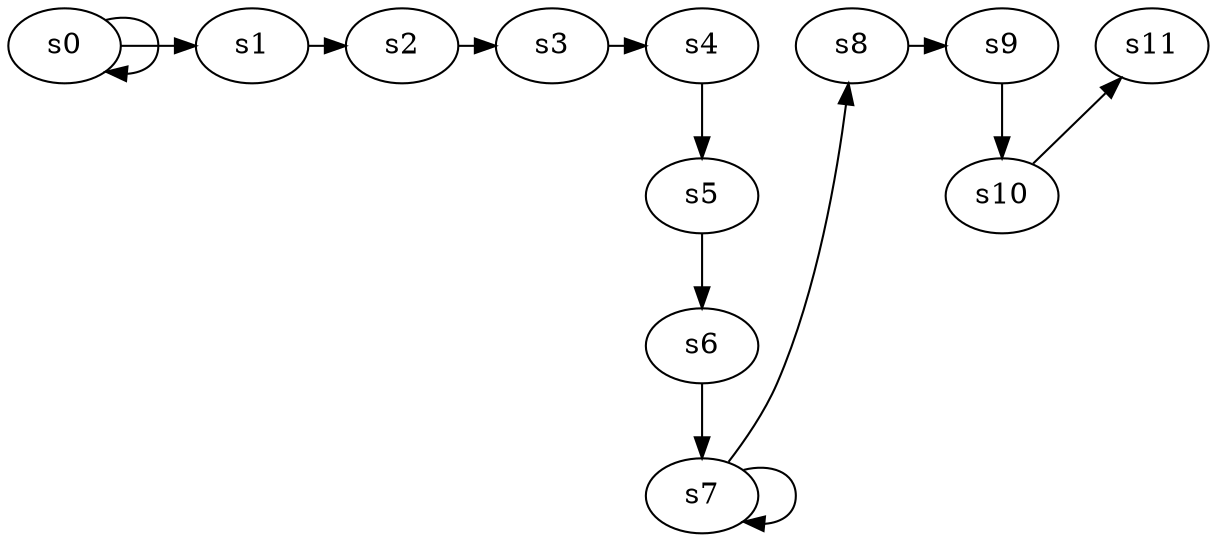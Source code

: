 digraph game_0088_chain_12 {
    s0 [name="s0", player=0];
    s1 [name="s1", player=1];
    s2 [name="s2", player=0];
    s3 [name="s3", player=1, target=1];
    s4 [name="s4", player=0, target=1];
    s5 [name="s5", player=1, target=1];
    s6 [name="s6", player=0];
    s7 [name="s7", player=1, target=1];
    s8 [name="s8", player=0];
    s9 [name="s9", player=1, target=1];
    s10 [name="s10", player=0, target=1];
    s11 [name="s11", player=1];

    s0 -> s1 [constraint="time % 4 == 0"];
    s1 -> s2 [constraint="time == 10"];
    s2 -> s3 [constraint="time % 3 == 0"];
    s3 -> s4 [constraint="time == 6 || time == 14"];
    s4 -> s5;
    s5 -> s6;
    s6 -> s7;
    s7 -> s8 [constraint="time % 5 == 0"];
    s8 -> s9 [constraint="time == 8 || time == 10 || time == 19"];
    s9 -> s10;
    s10 -> s11 [constraint="time == 3 || time == 9 || time == 11 || time == 15 || time == 16"];
    s0 -> s0 [constraint="time % 4 == 0"];
    s7 -> s7 [constraint="time % 2 == 0"];
}
